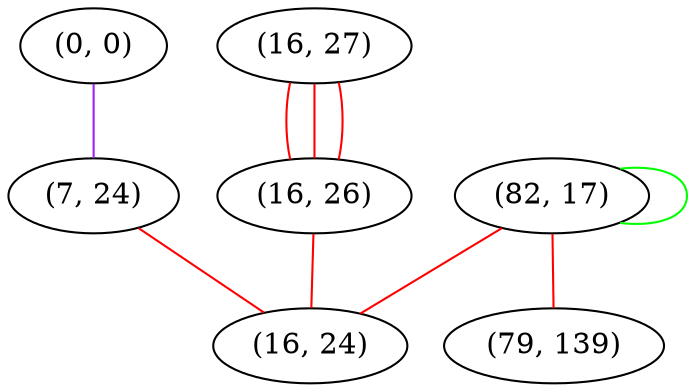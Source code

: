 graph "" {
"(0, 0)";
"(7, 24)";
"(82, 17)";
"(79, 139)";
"(16, 27)";
"(16, 26)";
"(16, 24)";
"(0, 0)" -- "(7, 24)"  [color=purple, key=0, weight=4];
"(7, 24)" -- "(16, 24)"  [color=red, key=0, weight=1];
"(82, 17)" -- "(79, 139)"  [color=red, key=0, weight=1];
"(82, 17)" -- "(16, 24)"  [color=red, key=0, weight=1];
"(82, 17)" -- "(82, 17)"  [color=green, key=0, weight=2];
"(16, 27)" -- "(16, 26)"  [color=red, key=0, weight=1];
"(16, 27)" -- "(16, 26)"  [color=red, key=1, weight=1];
"(16, 27)" -- "(16, 26)"  [color=red, key=2, weight=1];
"(16, 26)" -- "(16, 24)"  [color=red, key=0, weight=1];
}

